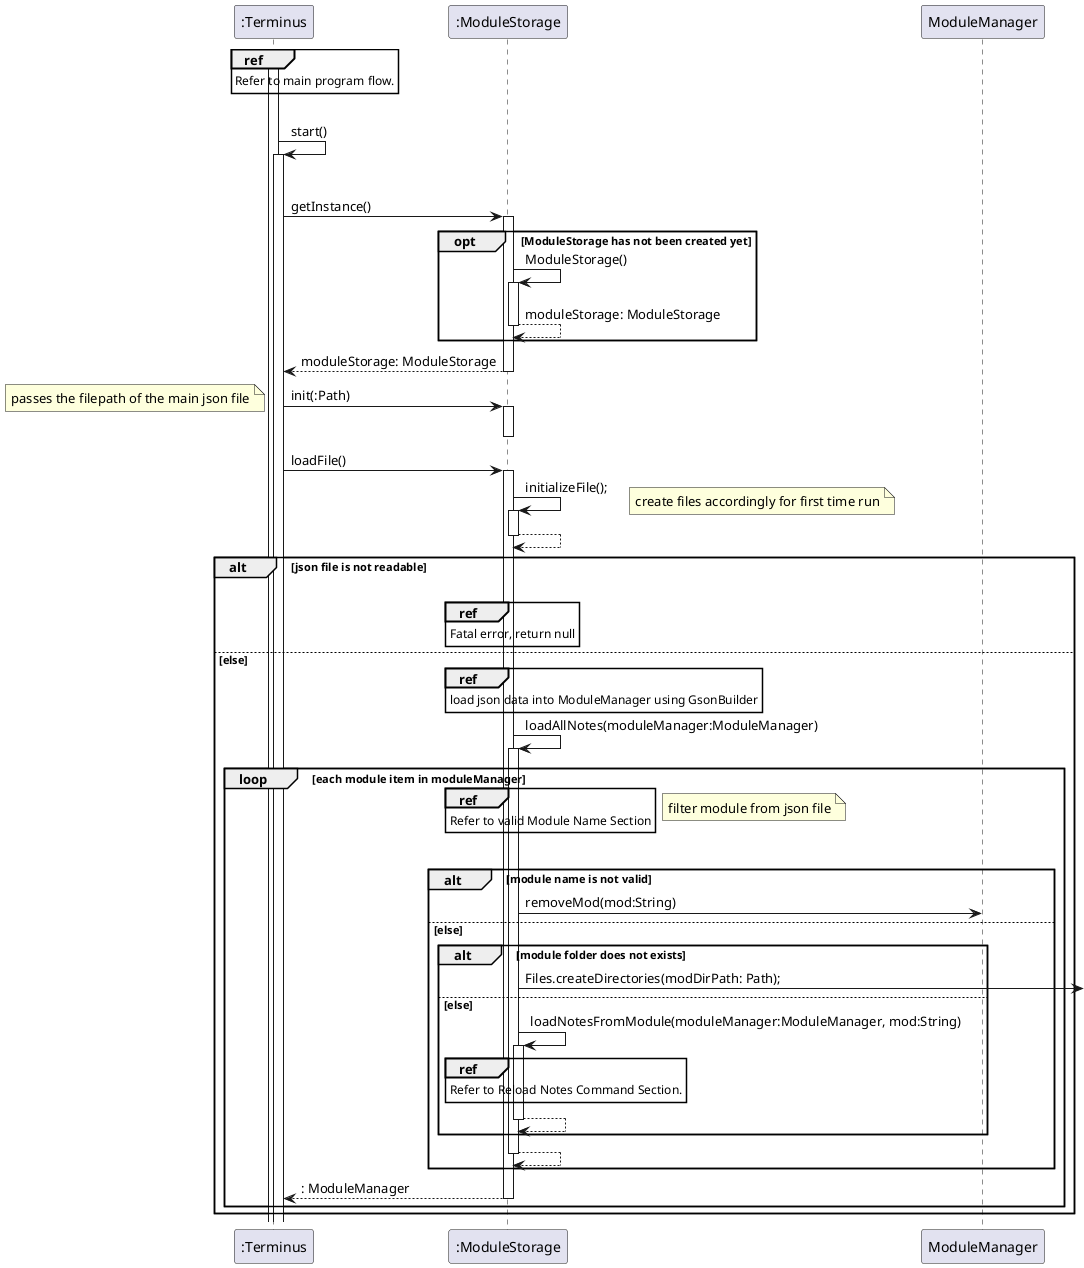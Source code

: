 @startuml
'https://plantuml.com/sequence-diagram

participant ":Terminus" as Terminus
participant ":ModuleStorage" as ModuleStorage

ref over Terminus
Refer to main program flow.
end
activate Terminus
|||
Terminus -> Terminus : start()
activate Terminus
|||
Terminus -> ModuleStorage : getInstance()
activate ModuleStorage
  opt ModuleStorage has not been created yet
    ModuleStorage -> ModuleStorage : ModuleStorage()
    activate ModuleStorage
    return moduleStorage: ModuleStorage
  end
  return moduleStorage: ModuleStorage
Terminus -> ModuleStorage : init(:Path)
note left: passes the filepath of the main json file
activate ModuleStorage
Deactivate ModuleStorage
Terminus -> ModuleStorage : loadFile()
activate ModuleStorage
ModuleStorage -> ModuleStorage : initializeFile();
  activate ModuleStorage
    note right: create files accordingly for first time run
  return
  alt json file is not readable
    |||
    ref over ModuleStorage
      Fatal error, return null
    end
  else else
    ref over ModuleStorage
      load json data into ModuleManager using GsonBuilder
    end
    ModuleStorage -> ModuleStorage : loadAllNotes(moduleManager:ModuleManager)
    activate ModuleStorage
      loop each module item in moduleManager
        ref over ModuleStorage
          Refer to valid Module Name Section
        end
        note right: filter module from json file
        |||
        alt module name is not valid
          ModuleStorage -> ModuleManager : removeMod(mod:String)
        else else
          alt module folder does not exists
            ModuleStorage -> : Files.createDirectories(modDirPath: Path);
          else else
            ModuleStorage -> ModuleStorage : loadNotesFromModule(moduleManager:ModuleManager, mod:String)
            activate ModuleStorage
            ref over ModuleStorage
              Refer to Reload Notes Command Section.
            end
            return
          end
          return
        end
        return : ModuleManager
      end
  end





@enduml